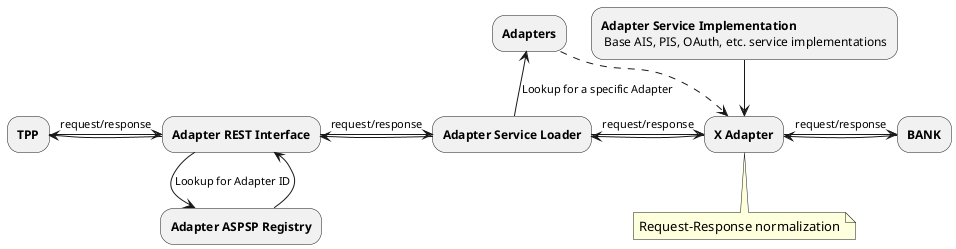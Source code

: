 @startuml

"**TPP**" -right-> [request/response] "**Adapter REST Interface**"
-down-> [Lookup for Adapter ID] "**Adapter ASPSP Registry**"
-up-> "**Adapter REST Interface**"
-right-> [request/response] "**Adapter Service Loader**"
-right-> [request/response] "**X Adapter**"
-right-> [request/response] "**BANK**"
"**BANK**" -left-> "**X Adapter**"
"**X Adapter**" -left-> "**Adapter Service Loader**"
"**Adapter Service Loader**" -left-> "**Adapter REST Interface**"
"**Adapter REST Interface**" -left-> "**TPP**"


"**Adapter Service Implementation** \n Base AIS, PIS, OAuth, etc. service implementations" --> "**X Adapter**"
note bottom: Request-Response normalization

"**Adapter Service Loader**" -up-> [Lookup for a specific Adapter] "**Adapters**"
"**Adapters**" -[dashed]-> "**X Adapter**"
@enduml